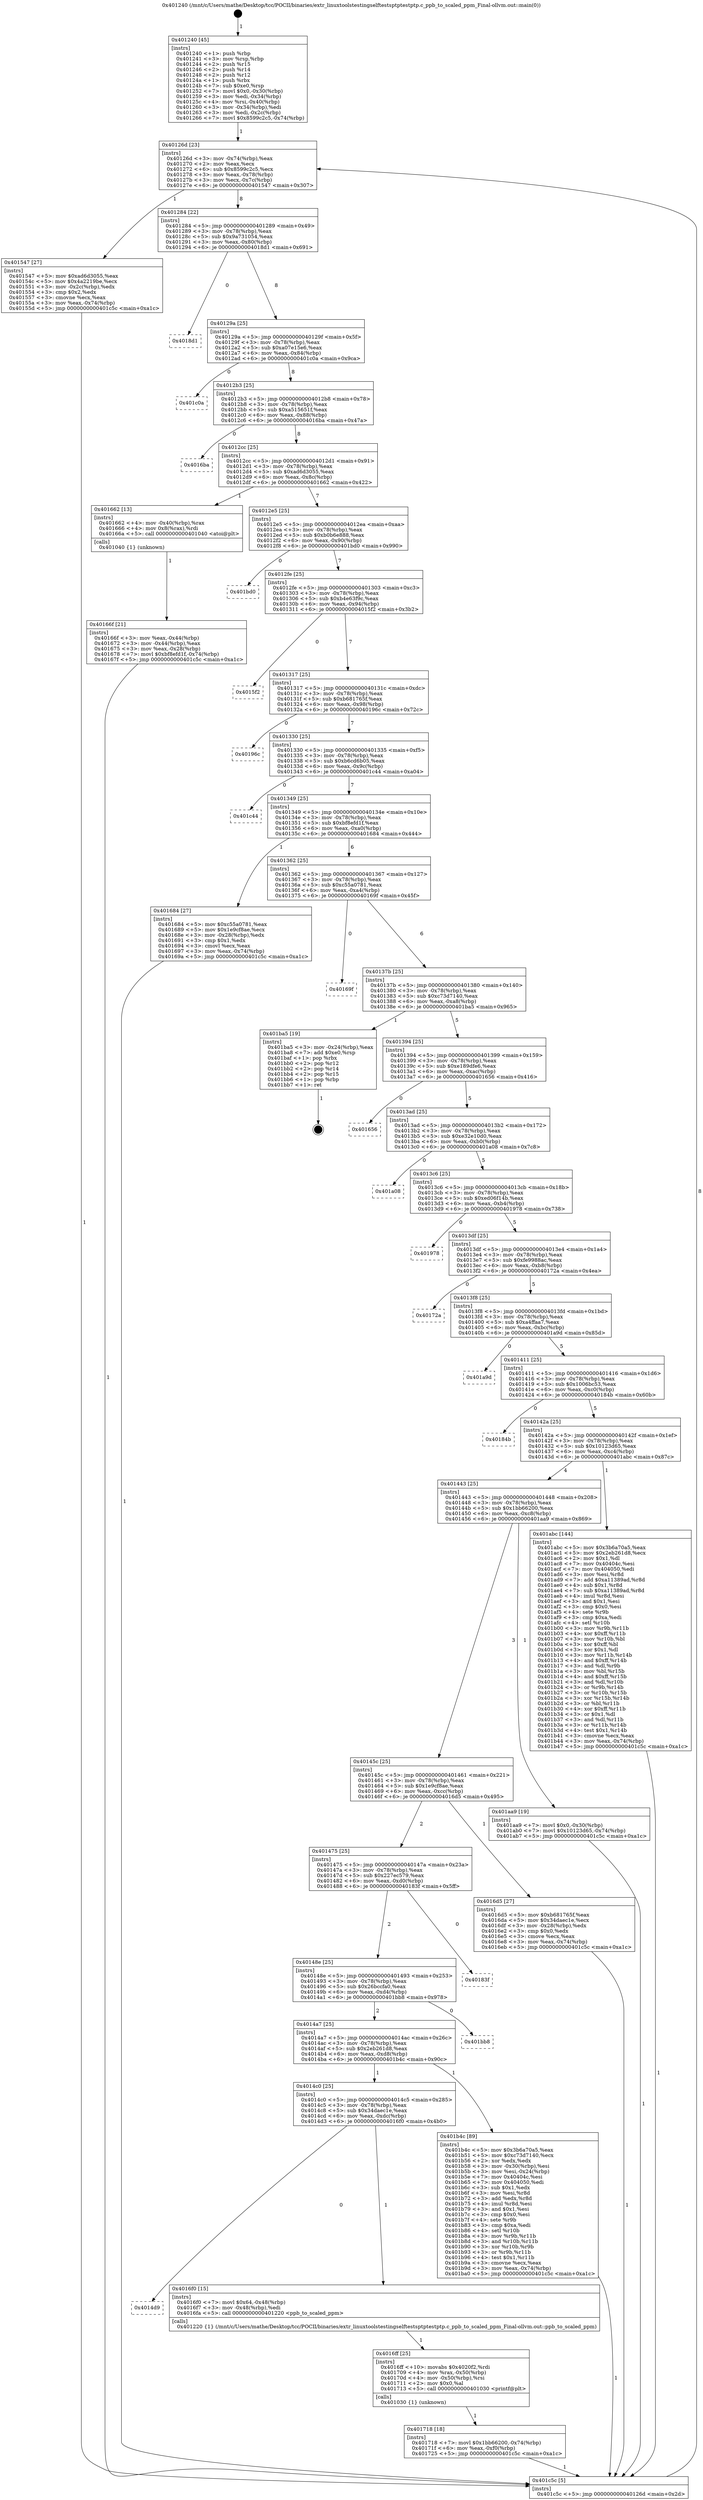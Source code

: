digraph "0x401240" {
  label = "0x401240 (/mnt/c/Users/mathe/Desktop/tcc/POCII/binaries/extr_linuxtoolstestingselftestsptptestptp.c_ppb_to_scaled_ppm_Final-ollvm.out::main(0))"
  labelloc = "t"
  node[shape=record]

  Entry [label="",width=0.3,height=0.3,shape=circle,fillcolor=black,style=filled]
  "0x40126d" [label="{
     0x40126d [23]\l
     | [instrs]\l
     &nbsp;&nbsp;0x40126d \<+3\>: mov -0x74(%rbp),%eax\l
     &nbsp;&nbsp;0x401270 \<+2\>: mov %eax,%ecx\l
     &nbsp;&nbsp;0x401272 \<+6\>: sub $0x8599c2c5,%ecx\l
     &nbsp;&nbsp;0x401278 \<+3\>: mov %eax,-0x78(%rbp)\l
     &nbsp;&nbsp;0x40127b \<+3\>: mov %ecx,-0x7c(%rbp)\l
     &nbsp;&nbsp;0x40127e \<+6\>: je 0000000000401547 \<main+0x307\>\l
  }"]
  "0x401547" [label="{
     0x401547 [27]\l
     | [instrs]\l
     &nbsp;&nbsp;0x401547 \<+5\>: mov $0xad6d3055,%eax\l
     &nbsp;&nbsp;0x40154c \<+5\>: mov $0x4a2219be,%ecx\l
     &nbsp;&nbsp;0x401551 \<+3\>: mov -0x2c(%rbp),%edx\l
     &nbsp;&nbsp;0x401554 \<+3\>: cmp $0x2,%edx\l
     &nbsp;&nbsp;0x401557 \<+3\>: cmovne %ecx,%eax\l
     &nbsp;&nbsp;0x40155a \<+3\>: mov %eax,-0x74(%rbp)\l
     &nbsp;&nbsp;0x40155d \<+5\>: jmp 0000000000401c5c \<main+0xa1c\>\l
  }"]
  "0x401284" [label="{
     0x401284 [22]\l
     | [instrs]\l
     &nbsp;&nbsp;0x401284 \<+5\>: jmp 0000000000401289 \<main+0x49\>\l
     &nbsp;&nbsp;0x401289 \<+3\>: mov -0x78(%rbp),%eax\l
     &nbsp;&nbsp;0x40128c \<+5\>: sub $0x9a731054,%eax\l
     &nbsp;&nbsp;0x401291 \<+3\>: mov %eax,-0x80(%rbp)\l
     &nbsp;&nbsp;0x401294 \<+6\>: je 00000000004018d1 \<main+0x691\>\l
  }"]
  "0x401c5c" [label="{
     0x401c5c [5]\l
     | [instrs]\l
     &nbsp;&nbsp;0x401c5c \<+5\>: jmp 000000000040126d \<main+0x2d\>\l
  }"]
  "0x401240" [label="{
     0x401240 [45]\l
     | [instrs]\l
     &nbsp;&nbsp;0x401240 \<+1\>: push %rbp\l
     &nbsp;&nbsp;0x401241 \<+3\>: mov %rsp,%rbp\l
     &nbsp;&nbsp;0x401244 \<+2\>: push %r15\l
     &nbsp;&nbsp;0x401246 \<+2\>: push %r14\l
     &nbsp;&nbsp;0x401248 \<+2\>: push %r12\l
     &nbsp;&nbsp;0x40124a \<+1\>: push %rbx\l
     &nbsp;&nbsp;0x40124b \<+7\>: sub $0xe0,%rsp\l
     &nbsp;&nbsp;0x401252 \<+7\>: movl $0x0,-0x30(%rbp)\l
     &nbsp;&nbsp;0x401259 \<+3\>: mov %edi,-0x34(%rbp)\l
     &nbsp;&nbsp;0x40125c \<+4\>: mov %rsi,-0x40(%rbp)\l
     &nbsp;&nbsp;0x401260 \<+3\>: mov -0x34(%rbp),%edi\l
     &nbsp;&nbsp;0x401263 \<+3\>: mov %edi,-0x2c(%rbp)\l
     &nbsp;&nbsp;0x401266 \<+7\>: movl $0x8599c2c5,-0x74(%rbp)\l
  }"]
  Exit [label="",width=0.3,height=0.3,shape=circle,fillcolor=black,style=filled,peripheries=2]
  "0x4018d1" [label="{
     0x4018d1\l
  }", style=dashed]
  "0x40129a" [label="{
     0x40129a [25]\l
     | [instrs]\l
     &nbsp;&nbsp;0x40129a \<+5\>: jmp 000000000040129f \<main+0x5f\>\l
     &nbsp;&nbsp;0x40129f \<+3\>: mov -0x78(%rbp),%eax\l
     &nbsp;&nbsp;0x4012a2 \<+5\>: sub $0xa07e15e6,%eax\l
     &nbsp;&nbsp;0x4012a7 \<+6\>: mov %eax,-0x84(%rbp)\l
     &nbsp;&nbsp;0x4012ad \<+6\>: je 0000000000401c0a \<main+0x9ca\>\l
  }"]
  "0x401718" [label="{
     0x401718 [18]\l
     | [instrs]\l
     &nbsp;&nbsp;0x401718 \<+7\>: movl $0x1bb66200,-0x74(%rbp)\l
     &nbsp;&nbsp;0x40171f \<+6\>: mov %eax,-0xf0(%rbp)\l
     &nbsp;&nbsp;0x401725 \<+5\>: jmp 0000000000401c5c \<main+0xa1c\>\l
  }"]
  "0x401c0a" [label="{
     0x401c0a\l
  }", style=dashed]
  "0x4012b3" [label="{
     0x4012b3 [25]\l
     | [instrs]\l
     &nbsp;&nbsp;0x4012b3 \<+5\>: jmp 00000000004012b8 \<main+0x78\>\l
     &nbsp;&nbsp;0x4012b8 \<+3\>: mov -0x78(%rbp),%eax\l
     &nbsp;&nbsp;0x4012bb \<+5\>: sub $0xa515651f,%eax\l
     &nbsp;&nbsp;0x4012c0 \<+6\>: mov %eax,-0x88(%rbp)\l
     &nbsp;&nbsp;0x4012c6 \<+6\>: je 00000000004016ba \<main+0x47a\>\l
  }"]
  "0x4016ff" [label="{
     0x4016ff [25]\l
     | [instrs]\l
     &nbsp;&nbsp;0x4016ff \<+10\>: movabs $0x4020f2,%rdi\l
     &nbsp;&nbsp;0x401709 \<+4\>: mov %rax,-0x50(%rbp)\l
     &nbsp;&nbsp;0x40170d \<+4\>: mov -0x50(%rbp),%rsi\l
     &nbsp;&nbsp;0x401711 \<+2\>: mov $0x0,%al\l
     &nbsp;&nbsp;0x401713 \<+5\>: call 0000000000401030 \<printf@plt\>\l
     | [calls]\l
     &nbsp;&nbsp;0x401030 \{1\} (unknown)\l
  }"]
  "0x4016ba" [label="{
     0x4016ba\l
  }", style=dashed]
  "0x4012cc" [label="{
     0x4012cc [25]\l
     | [instrs]\l
     &nbsp;&nbsp;0x4012cc \<+5\>: jmp 00000000004012d1 \<main+0x91\>\l
     &nbsp;&nbsp;0x4012d1 \<+3\>: mov -0x78(%rbp),%eax\l
     &nbsp;&nbsp;0x4012d4 \<+5\>: sub $0xad6d3055,%eax\l
     &nbsp;&nbsp;0x4012d9 \<+6\>: mov %eax,-0x8c(%rbp)\l
     &nbsp;&nbsp;0x4012df \<+6\>: je 0000000000401662 \<main+0x422\>\l
  }"]
  "0x4014d9" [label="{
     0x4014d9\l
  }", style=dashed]
  "0x401662" [label="{
     0x401662 [13]\l
     | [instrs]\l
     &nbsp;&nbsp;0x401662 \<+4\>: mov -0x40(%rbp),%rax\l
     &nbsp;&nbsp;0x401666 \<+4\>: mov 0x8(%rax),%rdi\l
     &nbsp;&nbsp;0x40166a \<+5\>: call 0000000000401040 \<atoi@plt\>\l
     | [calls]\l
     &nbsp;&nbsp;0x401040 \{1\} (unknown)\l
  }"]
  "0x4012e5" [label="{
     0x4012e5 [25]\l
     | [instrs]\l
     &nbsp;&nbsp;0x4012e5 \<+5\>: jmp 00000000004012ea \<main+0xaa\>\l
     &nbsp;&nbsp;0x4012ea \<+3\>: mov -0x78(%rbp),%eax\l
     &nbsp;&nbsp;0x4012ed \<+5\>: sub $0xb0b6e888,%eax\l
     &nbsp;&nbsp;0x4012f2 \<+6\>: mov %eax,-0x90(%rbp)\l
     &nbsp;&nbsp;0x4012f8 \<+6\>: je 0000000000401bd0 \<main+0x990\>\l
  }"]
  "0x40166f" [label="{
     0x40166f [21]\l
     | [instrs]\l
     &nbsp;&nbsp;0x40166f \<+3\>: mov %eax,-0x44(%rbp)\l
     &nbsp;&nbsp;0x401672 \<+3\>: mov -0x44(%rbp),%eax\l
     &nbsp;&nbsp;0x401675 \<+3\>: mov %eax,-0x28(%rbp)\l
     &nbsp;&nbsp;0x401678 \<+7\>: movl $0xbf8efd1f,-0x74(%rbp)\l
     &nbsp;&nbsp;0x40167f \<+5\>: jmp 0000000000401c5c \<main+0xa1c\>\l
  }"]
  "0x4016f0" [label="{
     0x4016f0 [15]\l
     | [instrs]\l
     &nbsp;&nbsp;0x4016f0 \<+7\>: movl $0x64,-0x48(%rbp)\l
     &nbsp;&nbsp;0x4016f7 \<+3\>: mov -0x48(%rbp),%edi\l
     &nbsp;&nbsp;0x4016fa \<+5\>: call 0000000000401220 \<ppb_to_scaled_ppm\>\l
     | [calls]\l
     &nbsp;&nbsp;0x401220 \{1\} (/mnt/c/Users/mathe/Desktop/tcc/POCII/binaries/extr_linuxtoolstestingselftestsptptestptp.c_ppb_to_scaled_ppm_Final-ollvm.out::ppb_to_scaled_ppm)\l
  }"]
  "0x401bd0" [label="{
     0x401bd0\l
  }", style=dashed]
  "0x4012fe" [label="{
     0x4012fe [25]\l
     | [instrs]\l
     &nbsp;&nbsp;0x4012fe \<+5\>: jmp 0000000000401303 \<main+0xc3\>\l
     &nbsp;&nbsp;0x401303 \<+3\>: mov -0x78(%rbp),%eax\l
     &nbsp;&nbsp;0x401306 \<+5\>: sub $0xb4e63f9c,%eax\l
     &nbsp;&nbsp;0x40130b \<+6\>: mov %eax,-0x94(%rbp)\l
     &nbsp;&nbsp;0x401311 \<+6\>: je 00000000004015f2 \<main+0x3b2\>\l
  }"]
  "0x4014c0" [label="{
     0x4014c0 [25]\l
     | [instrs]\l
     &nbsp;&nbsp;0x4014c0 \<+5\>: jmp 00000000004014c5 \<main+0x285\>\l
     &nbsp;&nbsp;0x4014c5 \<+3\>: mov -0x78(%rbp),%eax\l
     &nbsp;&nbsp;0x4014c8 \<+5\>: sub $0x34daec1e,%eax\l
     &nbsp;&nbsp;0x4014cd \<+6\>: mov %eax,-0xdc(%rbp)\l
     &nbsp;&nbsp;0x4014d3 \<+6\>: je 00000000004016f0 \<main+0x4b0\>\l
  }"]
  "0x4015f2" [label="{
     0x4015f2\l
  }", style=dashed]
  "0x401317" [label="{
     0x401317 [25]\l
     | [instrs]\l
     &nbsp;&nbsp;0x401317 \<+5\>: jmp 000000000040131c \<main+0xdc\>\l
     &nbsp;&nbsp;0x40131c \<+3\>: mov -0x78(%rbp),%eax\l
     &nbsp;&nbsp;0x40131f \<+5\>: sub $0xb681765f,%eax\l
     &nbsp;&nbsp;0x401324 \<+6\>: mov %eax,-0x98(%rbp)\l
     &nbsp;&nbsp;0x40132a \<+6\>: je 000000000040196c \<main+0x72c\>\l
  }"]
  "0x401b4c" [label="{
     0x401b4c [89]\l
     | [instrs]\l
     &nbsp;&nbsp;0x401b4c \<+5\>: mov $0x3b6a70a5,%eax\l
     &nbsp;&nbsp;0x401b51 \<+5\>: mov $0xc73d7140,%ecx\l
     &nbsp;&nbsp;0x401b56 \<+2\>: xor %edx,%edx\l
     &nbsp;&nbsp;0x401b58 \<+3\>: mov -0x30(%rbp),%esi\l
     &nbsp;&nbsp;0x401b5b \<+3\>: mov %esi,-0x24(%rbp)\l
     &nbsp;&nbsp;0x401b5e \<+7\>: mov 0x40404c,%esi\l
     &nbsp;&nbsp;0x401b65 \<+7\>: mov 0x404050,%edi\l
     &nbsp;&nbsp;0x401b6c \<+3\>: sub $0x1,%edx\l
     &nbsp;&nbsp;0x401b6f \<+3\>: mov %esi,%r8d\l
     &nbsp;&nbsp;0x401b72 \<+3\>: add %edx,%r8d\l
     &nbsp;&nbsp;0x401b75 \<+4\>: imul %r8d,%esi\l
     &nbsp;&nbsp;0x401b79 \<+3\>: and $0x1,%esi\l
     &nbsp;&nbsp;0x401b7c \<+3\>: cmp $0x0,%esi\l
     &nbsp;&nbsp;0x401b7f \<+4\>: sete %r9b\l
     &nbsp;&nbsp;0x401b83 \<+3\>: cmp $0xa,%edi\l
     &nbsp;&nbsp;0x401b86 \<+4\>: setl %r10b\l
     &nbsp;&nbsp;0x401b8a \<+3\>: mov %r9b,%r11b\l
     &nbsp;&nbsp;0x401b8d \<+3\>: and %r10b,%r11b\l
     &nbsp;&nbsp;0x401b90 \<+3\>: xor %r10b,%r9b\l
     &nbsp;&nbsp;0x401b93 \<+3\>: or %r9b,%r11b\l
     &nbsp;&nbsp;0x401b96 \<+4\>: test $0x1,%r11b\l
     &nbsp;&nbsp;0x401b9a \<+3\>: cmovne %ecx,%eax\l
     &nbsp;&nbsp;0x401b9d \<+3\>: mov %eax,-0x74(%rbp)\l
     &nbsp;&nbsp;0x401ba0 \<+5\>: jmp 0000000000401c5c \<main+0xa1c\>\l
  }"]
  "0x40196c" [label="{
     0x40196c\l
  }", style=dashed]
  "0x401330" [label="{
     0x401330 [25]\l
     | [instrs]\l
     &nbsp;&nbsp;0x401330 \<+5\>: jmp 0000000000401335 \<main+0xf5\>\l
     &nbsp;&nbsp;0x401335 \<+3\>: mov -0x78(%rbp),%eax\l
     &nbsp;&nbsp;0x401338 \<+5\>: sub $0xb6cd6b05,%eax\l
     &nbsp;&nbsp;0x40133d \<+6\>: mov %eax,-0x9c(%rbp)\l
     &nbsp;&nbsp;0x401343 \<+6\>: je 0000000000401c44 \<main+0xa04\>\l
  }"]
  "0x4014a7" [label="{
     0x4014a7 [25]\l
     | [instrs]\l
     &nbsp;&nbsp;0x4014a7 \<+5\>: jmp 00000000004014ac \<main+0x26c\>\l
     &nbsp;&nbsp;0x4014ac \<+3\>: mov -0x78(%rbp),%eax\l
     &nbsp;&nbsp;0x4014af \<+5\>: sub $0x2eb261d8,%eax\l
     &nbsp;&nbsp;0x4014b4 \<+6\>: mov %eax,-0xd8(%rbp)\l
     &nbsp;&nbsp;0x4014ba \<+6\>: je 0000000000401b4c \<main+0x90c\>\l
  }"]
  "0x401c44" [label="{
     0x401c44\l
  }", style=dashed]
  "0x401349" [label="{
     0x401349 [25]\l
     | [instrs]\l
     &nbsp;&nbsp;0x401349 \<+5\>: jmp 000000000040134e \<main+0x10e\>\l
     &nbsp;&nbsp;0x40134e \<+3\>: mov -0x78(%rbp),%eax\l
     &nbsp;&nbsp;0x401351 \<+5\>: sub $0xbf8efd1f,%eax\l
     &nbsp;&nbsp;0x401356 \<+6\>: mov %eax,-0xa0(%rbp)\l
     &nbsp;&nbsp;0x40135c \<+6\>: je 0000000000401684 \<main+0x444\>\l
  }"]
  "0x401bb8" [label="{
     0x401bb8\l
  }", style=dashed]
  "0x401684" [label="{
     0x401684 [27]\l
     | [instrs]\l
     &nbsp;&nbsp;0x401684 \<+5\>: mov $0xc55a0781,%eax\l
     &nbsp;&nbsp;0x401689 \<+5\>: mov $0x1e9cf8ae,%ecx\l
     &nbsp;&nbsp;0x40168e \<+3\>: mov -0x28(%rbp),%edx\l
     &nbsp;&nbsp;0x401691 \<+3\>: cmp $0x1,%edx\l
     &nbsp;&nbsp;0x401694 \<+3\>: cmovl %ecx,%eax\l
     &nbsp;&nbsp;0x401697 \<+3\>: mov %eax,-0x74(%rbp)\l
     &nbsp;&nbsp;0x40169a \<+5\>: jmp 0000000000401c5c \<main+0xa1c\>\l
  }"]
  "0x401362" [label="{
     0x401362 [25]\l
     | [instrs]\l
     &nbsp;&nbsp;0x401362 \<+5\>: jmp 0000000000401367 \<main+0x127\>\l
     &nbsp;&nbsp;0x401367 \<+3\>: mov -0x78(%rbp),%eax\l
     &nbsp;&nbsp;0x40136a \<+5\>: sub $0xc55a0781,%eax\l
     &nbsp;&nbsp;0x40136f \<+6\>: mov %eax,-0xa4(%rbp)\l
     &nbsp;&nbsp;0x401375 \<+6\>: je 000000000040169f \<main+0x45f\>\l
  }"]
  "0x40148e" [label="{
     0x40148e [25]\l
     | [instrs]\l
     &nbsp;&nbsp;0x40148e \<+5\>: jmp 0000000000401493 \<main+0x253\>\l
     &nbsp;&nbsp;0x401493 \<+3\>: mov -0x78(%rbp),%eax\l
     &nbsp;&nbsp;0x401496 \<+5\>: sub $0x26bccfa0,%eax\l
     &nbsp;&nbsp;0x40149b \<+6\>: mov %eax,-0xd4(%rbp)\l
     &nbsp;&nbsp;0x4014a1 \<+6\>: je 0000000000401bb8 \<main+0x978\>\l
  }"]
  "0x40169f" [label="{
     0x40169f\l
  }", style=dashed]
  "0x40137b" [label="{
     0x40137b [25]\l
     | [instrs]\l
     &nbsp;&nbsp;0x40137b \<+5\>: jmp 0000000000401380 \<main+0x140\>\l
     &nbsp;&nbsp;0x401380 \<+3\>: mov -0x78(%rbp),%eax\l
     &nbsp;&nbsp;0x401383 \<+5\>: sub $0xc73d7140,%eax\l
     &nbsp;&nbsp;0x401388 \<+6\>: mov %eax,-0xa8(%rbp)\l
     &nbsp;&nbsp;0x40138e \<+6\>: je 0000000000401ba5 \<main+0x965\>\l
  }"]
  "0x40183f" [label="{
     0x40183f\l
  }", style=dashed]
  "0x401ba5" [label="{
     0x401ba5 [19]\l
     | [instrs]\l
     &nbsp;&nbsp;0x401ba5 \<+3\>: mov -0x24(%rbp),%eax\l
     &nbsp;&nbsp;0x401ba8 \<+7\>: add $0xe0,%rsp\l
     &nbsp;&nbsp;0x401baf \<+1\>: pop %rbx\l
     &nbsp;&nbsp;0x401bb0 \<+2\>: pop %r12\l
     &nbsp;&nbsp;0x401bb2 \<+2\>: pop %r14\l
     &nbsp;&nbsp;0x401bb4 \<+2\>: pop %r15\l
     &nbsp;&nbsp;0x401bb6 \<+1\>: pop %rbp\l
     &nbsp;&nbsp;0x401bb7 \<+1\>: ret\l
  }"]
  "0x401394" [label="{
     0x401394 [25]\l
     | [instrs]\l
     &nbsp;&nbsp;0x401394 \<+5\>: jmp 0000000000401399 \<main+0x159\>\l
     &nbsp;&nbsp;0x401399 \<+3\>: mov -0x78(%rbp),%eax\l
     &nbsp;&nbsp;0x40139c \<+5\>: sub $0xe189dfe6,%eax\l
     &nbsp;&nbsp;0x4013a1 \<+6\>: mov %eax,-0xac(%rbp)\l
     &nbsp;&nbsp;0x4013a7 \<+6\>: je 0000000000401656 \<main+0x416\>\l
  }"]
  "0x401475" [label="{
     0x401475 [25]\l
     | [instrs]\l
     &nbsp;&nbsp;0x401475 \<+5\>: jmp 000000000040147a \<main+0x23a\>\l
     &nbsp;&nbsp;0x40147a \<+3\>: mov -0x78(%rbp),%eax\l
     &nbsp;&nbsp;0x40147d \<+5\>: sub $0x227ec579,%eax\l
     &nbsp;&nbsp;0x401482 \<+6\>: mov %eax,-0xd0(%rbp)\l
     &nbsp;&nbsp;0x401488 \<+6\>: je 000000000040183f \<main+0x5ff\>\l
  }"]
  "0x401656" [label="{
     0x401656\l
  }", style=dashed]
  "0x4013ad" [label="{
     0x4013ad [25]\l
     | [instrs]\l
     &nbsp;&nbsp;0x4013ad \<+5\>: jmp 00000000004013b2 \<main+0x172\>\l
     &nbsp;&nbsp;0x4013b2 \<+3\>: mov -0x78(%rbp),%eax\l
     &nbsp;&nbsp;0x4013b5 \<+5\>: sub $0xe32e10d0,%eax\l
     &nbsp;&nbsp;0x4013ba \<+6\>: mov %eax,-0xb0(%rbp)\l
     &nbsp;&nbsp;0x4013c0 \<+6\>: je 0000000000401a08 \<main+0x7c8\>\l
  }"]
  "0x4016d5" [label="{
     0x4016d5 [27]\l
     | [instrs]\l
     &nbsp;&nbsp;0x4016d5 \<+5\>: mov $0xb681765f,%eax\l
     &nbsp;&nbsp;0x4016da \<+5\>: mov $0x34daec1e,%ecx\l
     &nbsp;&nbsp;0x4016df \<+3\>: mov -0x28(%rbp),%edx\l
     &nbsp;&nbsp;0x4016e2 \<+3\>: cmp $0x0,%edx\l
     &nbsp;&nbsp;0x4016e5 \<+3\>: cmove %ecx,%eax\l
     &nbsp;&nbsp;0x4016e8 \<+3\>: mov %eax,-0x74(%rbp)\l
     &nbsp;&nbsp;0x4016eb \<+5\>: jmp 0000000000401c5c \<main+0xa1c\>\l
  }"]
  "0x401a08" [label="{
     0x401a08\l
  }", style=dashed]
  "0x4013c6" [label="{
     0x4013c6 [25]\l
     | [instrs]\l
     &nbsp;&nbsp;0x4013c6 \<+5\>: jmp 00000000004013cb \<main+0x18b\>\l
     &nbsp;&nbsp;0x4013cb \<+3\>: mov -0x78(%rbp),%eax\l
     &nbsp;&nbsp;0x4013ce \<+5\>: sub $0xed06f14b,%eax\l
     &nbsp;&nbsp;0x4013d3 \<+6\>: mov %eax,-0xb4(%rbp)\l
     &nbsp;&nbsp;0x4013d9 \<+6\>: je 0000000000401978 \<main+0x738\>\l
  }"]
  "0x40145c" [label="{
     0x40145c [25]\l
     | [instrs]\l
     &nbsp;&nbsp;0x40145c \<+5\>: jmp 0000000000401461 \<main+0x221\>\l
     &nbsp;&nbsp;0x401461 \<+3\>: mov -0x78(%rbp),%eax\l
     &nbsp;&nbsp;0x401464 \<+5\>: sub $0x1e9cf8ae,%eax\l
     &nbsp;&nbsp;0x401469 \<+6\>: mov %eax,-0xcc(%rbp)\l
     &nbsp;&nbsp;0x40146f \<+6\>: je 00000000004016d5 \<main+0x495\>\l
  }"]
  "0x401978" [label="{
     0x401978\l
  }", style=dashed]
  "0x4013df" [label="{
     0x4013df [25]\l
     | [instrs]\l
     &nbsp;&nbsp;0x4013df \<+5\>: jmp 00000000004013e4 \<main+0x1a4\>\l
     &nbsp;&nbsp;0x4013e4 \<+3\>: mov -0x78(%rbp),%eax\l
     &nbsp;&nbsp;0x4013e7 \<+5\>: sub $0xfe9988ac,%eax\l
     &nbsp;&nbsp;0x4013ec \<+6\>: mov %eax,-0xb8(%rbp)\l
     &nbsp;&nbsp;0x4013f2 \<+6\>: je 000000000040172a \<main+0x4ea\>\l
  }"]
  "0x401aa9" [label="{
     0x401aa9 [19]\l
     | [instrs]\l
     &nbsp;&nbsp;0x401aa9 \<+7\>: movl $0x0,-0x30(%rbp)\l
     &nbsp;&nbsp;0x401ab0 \<+7\>: movl $0x10123d65,-0x74(%rbp)\l
     &nbsp;&nbsp;0x401ab7 \<+5\>: jmp 0000000000401c5c \<main+0xa1c\>\l
  }"]
  "0x40172a" [label="{
     0x40172a\l
  }", style=dashed]
  "0x4013f8" [label="{
     0x4013f8 [25]\l
     | [instrs]\l
     &nbsp;&nbsp;0x4013f8 \<+5\>: jmp 00000000004013fd \<main+0x1bd\>\l
     &nbsp;&nbsp;0x4013fd \<+3\>: mov -0x78(%rbp),%eax\l
     &nbsp;&nbsp;0x401400 \<+5\>: sub $0xa4ffaa7,%eax\l
     &nbsp;&nbsp;0x401405 \<+6\>: mov %eax,-0xbc(%rbp)\l
     &nbsp;&nbsp;0x40140b \<+6\>: je 0000000000401a9d \<main+0x85d\>\l
  }"]
  "0x401443" [label="{
     0x401443 [25]\l
     | [instrs]\l
     &nbsp;&nbsp;0x401443 \<+5\>: jmp 0000000000401448 \<main+0x208\>\l
     &nbsp;&nbsp;0x401448 \<+3\>: mov -0x78(%rbp),%eax\l
     &nbsp;&nbsp;0x40144b \<+5\>: sub $0x1bb66200,%eax\l
     &nbsp;&nbsp;0x401450 \<+6\>: mov %eax,-0xc8(%rbp)\l
     &nbsp;&nbsp;0x401456 \<+6\>: je 0000000000401aa9 \<main+0x869\>\l
  }"]
  "0x401a9d" [label="{
     0x401a9d\l
  }", style=dashed]
  "0x401411" [label="{
     0x401411 [25]\l
     | [instrs]\l
     &nbsp;&nbsp;0x401411 \<+5\>: jmp 0000000000401416 \<main+0x1d6\>\l
     &nbsp;&nbsp;0x401416 \<+3\>: mov -0x78(%rbp),%eax\l
     &nbsp;&nbsp;0x401419 \<+5\>: sub $0x1006bc53,%eax\l
     &nbsp;&nbsp;0x40141e \<+6\>: mov %eax,-0xc0(%rbp)\l
     &nbsp;&nbsp;0x401424 \<+6\>: je 000000000040184b \<main+0x60b\>\l
  }"]
  "0x401abc" [label="{
     0x401abc [144]\l
     | [instrs]\l
     &nbsp;&nbsp;0x401abc \<+5\>: mov $0x3b6a70a5,%eax\l
     &nbsp;&nbsp;0x401ac1 \<+5\>: mov $0x2eb261d8,%ecx\l
     &nbsp;&nbsp;0x401ac6 \<+2\>: mov $0x1,%dl\l
     &nbsp;&nbsp;0x401ac8 \<+7\>: mov 0x40404c,%esi\l
     &nbsp;&nbsp;0x401acf \<+7\>: mov 0x404050,%edi\l
     &nbsp;&nbsp;0x401ad6 \<+3\>: mov %esi,%r8d\l
     &nbsp;&nbsp;0x401ad9 \<+7\>: add $0xa11389ad,%r8d\l
     &nbsp;&nbsp;0x401ae0 \<+4\>: sub $0x1,%r8d\l
     &nbsp;&nbsp;0x401ae4 \<+7\>: sub $0xa11389ad,%r8d\l
     &nbsp;&nbsp;0x401aeb \<+4\>: imul %r8d,%esi\l
     &nbsp;&nbsp;0x401aef \<+3\>: and $0x1,%esi\l
     &nbsp;&nbsp;0x401af2 \<+3\>: cmp $0x0,%esi\l
     &nbsp;&nbsp;0x401af5 \<+4\>: sete %r9b\l
     &nbsp;&nbsp;0x401af9 \<+3\>: cmp $0xa,%edi\l
     &nbsp;&nbsp;0x401afc \<+4\>: setl %r10b\l
     &nbsp;&nbsp;0x401b00 \<+3\>: mov %r9b,%r11b\l
     &nbsp;&nbsp;0x401b03 \<+4\>: xor $0xff,%r11b\l
     &nbsp;&nbsp;0x401b07 \<+3\>: mov %r10b,%bl\l
     &nbsp;&nbsp;0x401b0a \<+3\>: xor $0xff,%bl\l
     &nbsp;&nbsp;0x401b0d \<+3\>: xor $0x1,%dl\l
     &nbsp;&nbsp;0x401b10 \<+3\>: mov %r11b,%r14b\l
     &nbsp;&nbsp;0x401b13 \<+4\>: and $0xff,%r14b\l
     &nbsp;&nbsp;0x401b17 \<+3\>: and %dl,%r9b\l
     &nbsp;&nbsp;0x401b1a \<+3\>: mov %bl,%r15b\l
     &nbsp;&nbsp;0x401b1d \<+4\>: and $0xff,%r15b\l
     &nbsp;&nbsp;0x401b21 \<+3\>: and %dl,%r10b\l
     &nbsp;&nbsp;0x401b24 \<+3\>: or %r9b,%r14b\l
     &nbsp;&nbsp;0x401b27 \<+3\>: or %r10b,%r15b\l
     &nbsp;&nbsp;0x401b2a \<+3\>: xor %r15b,%r14b\l
     &nbsp;&nbsp;0x401b2d \<+3\>: or %bl,%r11b\l
     &nbsp;&nbsp;0x401b30 \<+4\>: xor $0xff,%r11b\l
     &nbsp;&nbsp;0x401b34 \<+3\>: or $0x1,%dl\l
     &nbsp;&nbsp;0x401b37 \<+3\>: and %dl,%r11b\l
     &nbsp;&nbsp;0x401b3a \<+3\>: or %r11b,%r14b\l
     &nbsp;&nbsp;0x401b3d \<+4\>: test $0x1,%r14b\l
     &nbsp;&nbsp;0x401b41 \<+3\>: cmovne %ecx,%eax\l
     &nbsp;&nbsp;0x401b44 \<+3\>: mov %eax,-0x74(%rbp)\l
     &nbsp;&nbsp;0x401b47 \<+5\>: jmp 0000000000401c5c \<main+0xa1c\>\l
  }"]
  "0x40184b" [label="{
     0x40184b\l
  }", style=dashed]
  "0x40142a" [label="{
     0x40142a [25]\l
     | [instrs]\l
     &nbsp;&nbsp;0x40142a \<+5\>: jmp 000000000040142f \<main+0x1ef\>\l
     &nbsp;&nbsp;0x40142f \<+3\>: mov -0x78(%rbp),%eax\l
     &nbsp;&nbsp;0x401432 \<+5\>: sub $0x10123d65,%eax\l
     &nbsp;&nbsp;0x401437 \<+6\>: mov %eax,-0xc4(%rbp)\l
     &nbsp;&nbsp;0x40143d \<+6\>: je 0000000000401abc \<main+0x87c\>\l
  }"]
  Entry -> "0x401240" [label=" 1"]
  "0x40126d" -> "0x401547" [label=" 1"]
  "0x40126d" -> "0x401284" [label=" 8"]
  "0x401547" -> "0x401c5c" [label=" 1"]
  "0x401240" -> "0x40126d" [label=" 1"]
  "0x401c5c" -> "0x40126d" [label=" 8"]
  "0x401ba5" -> Exit [label=" 1"]
  "0x401284" -> "0x4018d1" [label=" 0"]
  "0x401284" -> "0x40129a" [label=" 8"]
  "0x401b4c" -> "0x401c5c" [label=" 1"]
  "0x40129a" -> "0x401c0a" [label=" 0"]
  "0x40129a" -> "0x4012b3" [label=" 8"]
  "0x401abc" -> "0x401c5c" [label=" 1"]
  "0x4012b3" -> "0x4016ba" [label=" 0"]
  "0x4012b3" -> "0x4012cc" [label=" 8"]
  "0x401aa9" -> "0x401c5c" [label=" 1"]
  "0x4012cc" -> "0x401662" [label=" 1"]
  "0x4012cc" -> "0x4012e5" [label=" 7"]
  "0x401662" -> "0x40166f" [label=" 1"]
  "0x40166f" -> "0x401c5c" [label=" 1"]
  "0x401718" -> "0x401c5c" [label=" 1"]
  "0x4012e5" -> "0x401bd0" [label=" 0"]
  "0x4012e5" -> "0x4012fe" [label=" 7"]
  "0x4016ff" -> "0x401718" [label=" 1"]
  "0x4012fe" -> "0x4015f2" [label=" 0"]
  "0x4012fe" -> "0x401317" [label=" 7"]
  "0x4014c0" -> "0x4014d9" [label=" 0"]
  "0x401317" -> "0x40196c" [label=" 0"]
  "0x401317" -> "0x401330" [label=" 7"]
  "0x4014c0" -> "0x4016f0" [label=" 1"]
  "0x401330" -> "0x401c44" [label=" 0"]
  "0x401330" -> "0x401349" [label=" 7"]
  "0x4014a7" -> "0x4014c0" [label=" 1"]
  "0x401349" -> "0x401684" [label=" 1"]
  "0x401349" -> "0x401362" [label=" 6"]
  "0x401684" -> "0x401c5c" [label=" 1"]
  "0x4014a7" -> "0x401b4c" [label=" 1"]
  "0x401362" -> "0x40169f" [label=" 0"]
  "0x401362" -> "0x40137b" [label=" 6"]
  "0x40148e" -> "0x4014a7" [label=" 2"]
  "0x40137b" -> "0x401ba5" [label=" 1"]
  "0x40137b" -> "0x401394" [label=" 5"]
  "0x40148e" -> "0x401bb8" [label=" 0"]
  "0x401394" -> "0x401656" [label=" 0"]
  "0x401394" -> "0x4013ad" [label=" 5"]
  "0x401475" -> "0x40148e" [label=" 2"]
  "0x4013ad" -> "0x401a08" [label=" 0"]
  "0x4013ad" -> "0x4013c6" [label=" 5"]
  "0x401475" -> "0x40183f" [label=" 0"]
  "0x4013c6" -> "0x401978" [label=" 0"]
  "0x4013c6" -> "0x4013df" [label=" 5"]
  "0x4016d5" -> "0x401c5c" [label=" 1"]
  "0x4013df" -> "0x40172a" [label=" 0"]
  "0x4013df" -> "0x4013f8" [label=" 5"]
  "0x40145c" -> "0x401475" [label=" 2"]
  "0x4013f8" -> "0x401a9d" [label=" 0"]
  "0x4013f8" -> "0x401411" [label=" 5"]
  "0x4016f0" -> "0x4016ff" [label=" 1"]
  "0x401411" -> "0x40184b" [label=" 0"]
  "0x401411" -> "0x40142a" [label=" 5"]
  "0x401443" -> "0x40145c" [label=" 3"]
  "0x40142a" -> "0x401abc" [label=" 1"]
  "0x40142a" -> "0x401443" [label=" 4"]
  "0x40145c" -> "0x4016d5" [label=" 1"]
  "0x401443" -> "0x401aa9" [label=" 1"]
}
